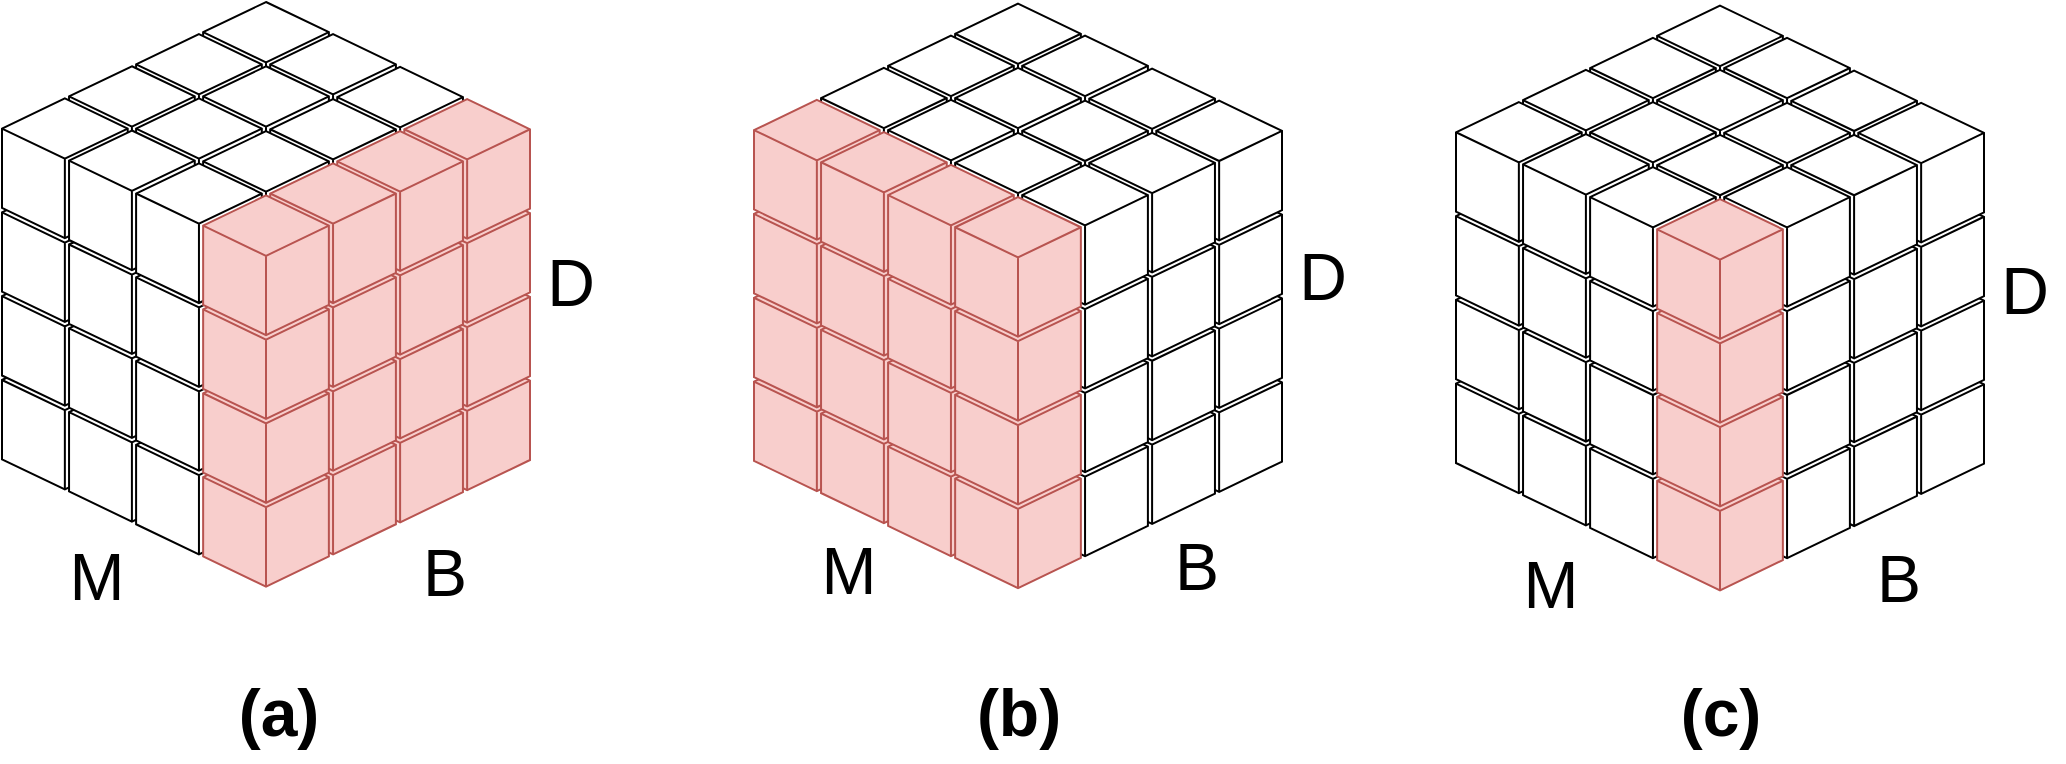 <mxfile version="19.0.3" type="device"><diagram id="2xFRyB7Y6siagPHFDO9Z" name="Page-1"><mxGraphModel dx="1301" dy="952" grid="1" gridSize="10" guides="1" tooltips="1" connect="1" arrows="1" fold="1" page="1" pageScale="1" pageWidth="1169" pageHeight="827" math="0" shadow="0"><root><mxCell id="0"/><mxCell id="1" parent="0"/><mxCell id="D6zYM5e-Db8WA8jYPzPd-27" value="" style="html=1;whiteSpace=wrap;shape=isoCube2;backgroundOutline=1;isoAngle=15;" vertex="1" parent="1"><mxGeometry x="204.571" y="385.716" width="62.857" height="69.842" as="geometry"/></mxCell><mxCell id="D6zYM5e-Db8WA8jYPzPd-28" value="" style="html=1;whiteSpace=wrap;shape=isoCube2;backgroundOutline=1;isoAngle=15;" vertex="1" parent="1"><mxGeometry x="204.571" y="343.811" width="62.857" height="69.842" as="geometry"/></mxCell><mxCell id="D6zYM5e-Db8WA8jYPzPd-29" value="" style="html=1;whiteSpace=wrap;shape=isoCube2;backgroundOutline=1;isoAngle=15;" vertex="1" parent="1"><mxGeometry x="204.571" y="301.905" width="62.857" height="69.842" as="geometry"/></mxCell><mxCell id="D6zYM5e-Db8WA8jYPzPd-30" value="" style="html=1;whiteSpace=wrap;shape=isoCube2;backgroundOutline=1;isoAngle=15;" vertex="1" parent="1"><mxGeometry x="204.571" y="260" width="62.857" height="69.842" as="geometry"/></mxCell><mxCell id="D6zYM5e-Db8WA8jYPzPd-31" value="" style="html=1;whiteSpace=wrap;shape=isoCube2;backgroundOutline=1;isoAngle=15;" vertex="1" parent="1"><mxGeometry x="238.095" y="401.78" width="62.857" height="69.842" as="geometry"/></mxCell><mxCell id="D6zYM5e-Db8WA8jYPzPd-32" value="" style="html=1;whiteSpace=wrap;shape=isoCube2;backgroundOutline=1;isoAngle=15;" vertex="1" parent="1"><mxGeometry x="238.095" y="359.874" width="62.857" height="69.842" as="geometry"/></mxCell><mxCell id="D6zYM5e-Db8WA8jYPzPd-33" value="" style="html=1;whiteSpace=wrap;shape=isoCube2;backgroundOutline=1;isoAngle=15;" vertex="1" parent="1"><mxGeometry x="238.095" y="317.969" width="62.857" height="69.842" as="geometry"/></mxCell><mxCell id="D6zYM5e-Db8WA8jYPzPd-34" value="" style="html=1;whiteSpace=wrap;shape=isoCube2;backgroundOutline=1;isoAngle=15;" vertex="1" parent="1"><mxGeometry x="238.095" y="276.064" width="62.857" height="69.842" as="geometry"/></mxCell><mxCell id="D6zYM5e-Db8WA8jYPzPd-35" value="" style="html=1;whiteSpace=wrap;shape=isoCube2;backgroundOutline=1;isoAngle=15;" vertex="1" parent="1"><mxGeometry x="271.619" y="418.193" width="62.857" height="69.842" as="geometry"/></mxCell><mxCell id="D6zYM5e-Db8WA8jYPzPd-36" value="" style="html=1;whiteSpace=wrap;shape=isoCube2;backgroundOutline=1;isoAngle=15;" vertex="1" parent="1"><mxGeometry x="271.619" y="376.287" width="62.857" height="69.842" as="geometry"/></mxCell><mxCell id="D6zYM5e-Db8WA8jYPzPd-37" value="" style="html=1;whiteSpace=wrap;shape=isoCube2;backgroundOutline=1;isoAngle=15;" vertex="1" parent="1"><mxGeometry x="271.619" y="334.382" width="62.857" height="69.842" as="geometry"/></mxCell><mxCell id="D6zYM5e-Db8WA8jYPzPd-38" value="" style="html=1;whiteSpace=wrap;shape=isoCube2;backgroundOutline=1;isoAngle=15;" vertex="1" parent="1"><mxGeometry x="271.619" y="292.477" width="62.857" height="69.842" as="geometry"/></mxCell><mxCell id="D6zYM5e-Db8WA8jYPzPd-39" value="" style="html=1;whiteSpace=wrap;shape=isoCube2;backgroundOutline=1;isoAngle=15;fillColor=#f8cecc;strokeColor=#b85450;" vertex="1" parent="1"><mxGeometry x="305.143" y="434.257" width="62.857" height="69.842" as="geometry"/></mxCell><mxCell id="D6zYM5e-Db8WA8jYPzPd-40" value="" style="html=1;whiteSpace=wrap;shape=isoCube2;backgroundOutline=1;isoAngle=15;fillColor=#f8cecc;strokeColor=#b85450;" vertex="1" parent="1"><mxGeometry x="305.143" y="392.351" width="62.857" height="69.842" as="geometry"/></mxCell><mxCell id="D6zYM5e-Db8WA8jYPzPd-41" value="" style="html=1;whiteSpace=wrap;shape=isoCube2;backgroundOutline=1;isoAngle=15;fillColor=#f8cecc;strokeColor=#b85450;" vertex="1" parent="1"><mxGeometry x="305.143" y="350.446" width="62.857" height="69.842" as="geometry"/></mxCell><mxCell id="D6zYM5e-Db8WA8jYPzPd-42" value="" style="html=1;whiteSpace=wrap;shape=isoCube2;backgroundOutline=1;isoAngle=15;fillColor=#f8cecc;strokeColor=#b85450;" vertex="1" parent="1"><mxGeometry x="305.143" y="308.54" width="62.857" height="69.842" as="geometry"/></mxCell><mxCell id="D6zYM5e-Db8WA8jYPzPd-43" value="" style="html=1;whiteSpace=wrap;shape=isoCube2;backgroundOutline=1;isoAngle=15;" vertex="1" parent="1"><mxGeometry x="171.048" y="401.78" width="62.857" height="69.842" as="geometry"/></mxCell><mxCell id="D6zYM5e-Db8WA8jYPzPd-44" value="" style="html=1;whiteSpace=wrap;shape=isoCube2;backgroundOutline=1;isoAngle=15;" vertex="1" parent="1"><mxGeometry x="171.048" y="359.874" width="62.857" height="69.842" as="geometry"/></mxCell><mxCell id="D6zYM5e-Db8WA8jYPzPd-45" value="" style="html=1;whiteSpace=wrap;shape=isoCube2;backgroundOutline=1;isoAngle=15;" vertex="1" parent="1"><mxGeometry x="171.048" y="317.969" width="62.857" height="69.842" as="geometry"/></mxCell><mxCell id="D6zYM5e-Db8WA8jYPzPd-46" value="" style="html=1;whiteSpace=wrap;shape=isoCube2;backgroundOutline=1;isoAngle=15;" vertex="1" parent="1"><mxGeometry x="171.048" y="276.064" width="62.857" height="69.842" as="geometry"/></mxCell><mxCell id="D6zYM5e-Db8WA8jYPzPd-47" value="" style="html=1;whiteSpace=wrap;shape=isoCube2;backgroundOutline=1;isoAngle=15;" vertex="1" parent="1"><mxGeometry x="204.571" y="417.844" width="62.857" height="69.842" as="geometry"/></mxCell><mxCell id="D6zYM5e-Db8WA8jYPzPd-48" value="" style="html=1;whiteSpace=wrap;shape=isoCube2;backgroundOutline=1;isoAngle=15;" vertex="1" parent="1"><mxGeometry x="204.571" y="375.938" width="62.857" height="69.842" as="geometry"/></mxCell><mxCell id="D6zYM5e-Db8WA8jYPzPd-49" value="" style="html=1;whiteSpace=wrap;shape=isoCube2;backgroundOutline=1;isoAngle=15;" vertex="1" parent="1"><mxGeometry x="204.571" y="334.033" width="62.857" height="69.842" as="geometry"/></mxCell><mxCell id="D6zYM5e-Db8WA8jYPzPd-50" value="" style="html=1;whiteSpace=wrap;shape=isoCube2;backgroundOutline=1;isoAngle=15;" vertex="1" parent="1"><mxGeometry x="204.571" y="292.127" width="62.857" height="69.842" as="geometry"/></mxCell><mxCell id="D6zYM5e-Db8WA8jYPzPd-51" value="" style="html=1;whiteSpace=wrap;shape=isoCube2;backgroundOutline=1;isoAngle=15;" vertex="1" parent="1"><mxGeometry x="238.095" y="434.257" width="62.857" height="69.842" as="geometry"/></mxCell><mxCell id="D6zYM5e-Db8WA8jYPzPd-52" value="" style="html=1;whiteSpace=wrap;shape=isoCube2;backgroundOutline=1;isoAngle=15;" vertex="1" parent="1"><mxGeometry x="238.095" y="392.351" width="62.857" height="69.842" as="geometry"/></mxCell><mxCell id="D6zYM5e-Db8WA8jYPzPd-53" value="" style="html=1;whiteSpace=wrap;shape=isoCube2;backgroundOutline=1;isoAngle=15;" vertex="1" parent="1"><mxGeometry x="238.095" y="350.446" width="62.857" height="69.842" as="geometry"/></mxCell><mxCell id="D6zYM5e-Db8WA8jYPzPd-54" value="" style="html=1;whiteSpace=wrap;shape=isoCube2;backgroundOutline=1;isoAngle=15;" vertex="1" parent="1"><mxGeometry x="238.095" y="308.54" width="62.857" height="69.842" as="geometry"/></mxCell><mxCell id="D6zYM5e-Db8WA8jYPzPd-55" value="" style="html=1;whiteSpace=wrap;shape=isoCube2;backgroundOutline=1;isoAngle=15;fillColor=#f8cecc;strokeColor=#b85450;" vertex="1" parent="1"><mxGeometry x="271.619" y="450.32" width="62.857" height="69.842" as="geometry"/></mxCell><mxCell id="D6zYM5e-Db8WA8jYPzPd-56" value="" style="html=1;whiteSpace=wrap;shape=isoCube2;backgroundOutline=1;isoAngle=15;fillColor=#f8cecc;strokeColor=#b85450;" vertex="1" parent="1"><mxGeometry x="271.619" y="408.415" width="62.857" height="69.842" as="geometry"/></mxCell><mxCell id="D6zYM5e-Db8WA8jYPzPd-57" value="" style="html=1;whiteSpace=wrap;shape=isoCube2;backgroundOutline=1;isoAngle=15;fillColor=#f8cecc;strokeColor=#b85450;" vertex="1" parent="1"><mxGeometry x="271.619" y="366.509" width="62.857" height="69.842" as="geometry"/></mxCell><mxCell id="D6zYM5e-Db8WA8jYPzPd-58" value="" style="html=1;whiteSpace=wrap;shape=isoCube2;backgroundOutline=1;isoAngle=15;fillColor=#f8cecc;strokeColor=#b85450;" vertex="1" parent="1"><mxGeometry x="271.619" y="324.604" width="62.857" height="69.842" as="geometry"/></mxCell><mxCell id="D6zYM5e-Db8WA8jYPzPd-59" value="" style="html=1;whiteSpace=wrap;shape=isoCube2;backgroundOutline=1;isoAngle=15;" vertex="1" parent="1"><mxGeometry x="137.524" y="417.844" width="62.857" height="69.842" as="geometry"/></mxCell><mxCell id="D6zYM5e-Db8WA8jYPzPd-60" value="" style="html=1;whiteSpace=wrap;shape=isoCube2;backgroundOutline=1;isoAngle=15;" vertex="1" parent="1"><mxGeometry x="137.524" y="375.938" width="62.857" height="69.842" as="geometry"/></mxCell><mxCell id="D6zYM5e-Db8WA8jYPzPd-61" value="" style="html=1;whiteSpace=wrap;shape=isoCube2;backgroundOutline=1;isoAngle=15;" vertex="1" parent="1"><mxGeometry x="137.524" y="334.033" width="62.857" height="69.842" as="geometry"/></mxCell><mxCell id="D6zYM5e-Db8WA8jYPzPd-62" value="" style="html=1;whiteSpace=wrap;shape=isoCube2;backgroundOutline=1;isoAngle=15;" vertex="1" parent="1"><mxGeometry x="137.524" y="292.127" width="62.857" height="69.842" as="geometry"/></mxCell><mxCell id="D6zYM5e-Db8WA8jYPzPd-63" value="" style="html=1;whiteSpace=wrap;shape=isoCube2;backgroundOutline=1;isoAngle=15;" vertex="1" parent="1"><mxGeometry x="171.048" y="433.907" width="62.857" height="69.842" as="geometry"/></mxCell><mxCell id="D6zYM5e-Db8WA8jYPzPd-64" value="" style="html=1;whiteSpace=wrap;shape=isoCube2;backgroundOutline=1;isoAngle=15;" vertex="1" parent="1"><mxGeometry x="171.048" y="392.002" width="62.857" height="69.842" as="geometry"/></mxCell><mxCell id="D6zYM5e-Db8WA8jYPzPd-65" value="" style="html=1;whiteSpace=wrap;shape=isoCube2;backgroundOutline=1;isoAngle=15;" vertex="1" parent="1"><mxGeometry x="171.048" y="350.097" width="62.857" height="69.842" as="geometry"/></mxCell><mxCell id="D6zYM5e-Db8WA8jYPzPd-66" value="" style="html=1;whiteSpace=wrap;shape=isoCube2;backgroundOutline=1;isoAngle=15;" vertex="1" parent="1"><mxGeometry x="171.048" y="308.191" width="62.857" height="69.842" as="geometry"/></mxCell><mxCell id="D6zYM5e-Db8WA8jYPzPd-67" value="" style="html=1;whiteSpace=wrap;shape=isoCube2;backgroundOutline=1;isoAngle=15;" vertex="1" parent="1"><mxGeometry x="204.571" y="450.32" width="62.857" height="69.842" as="geometry"/></mxCell><mxCell id="D6zYM5e-Db8WA8jYPzPd-68" value="" style="html=1;whiteSpace=wrap;shape=isoCube2;backgroundOutline=1;isoAngle=15;" vertex="1" parent="1"><mxGeometry x="204.571" y="408.415" width="62.857" height="69.842" as="geometry"/></mxCell><mxCell id="D6zYM5e-Db8WA8jYPzPd-69" value="" style="html=1;whiteSpace=wrap;shape=isoCube2;backgroundOutline=1;isoAngle=15;" vertex="1" parent="1"><mxGeometry x="204.571" y="366.509" width="62.857" height="69.842" as="geometry"/></mxCell><mxCell id="D6zYM5e-Db8WA8jYPzPd-70" value="" style="html=1;whiteSpace=wrap;shape=isoCube2;backgroundOutline=1;isoAngle=15;" vertex="1" parent="1"><mxGeometry x="204.571" y="324.604" width="62.857" height="69.842" as="geometry"/></mxCell><mxCell id="D6zYM5e-Db8WA8jYPzPd-71" value="" style="html=1;whiteSpace=wrap;shape=isoCube2;backgroundOutline=1;isoAngle=15;fillColor=#f8cecc;strokeColor=#b85450;" vertex="1" parent="1"><mxGeometry x="238.095" y="466.384" width="62.857" height="69.842" as="geometry"/></mxCell><mxCell id="D6zYM5e-Db8WA8jYPzPd-72" value="" style="html=1;whiteSpace=wrap;shape=isoCube2;backgroundOutline=1;isoAngle=15;fillColor=#f8cecc;strokeColor=#b85450;" vertex="1" parent="1"><mxGeometry x="238.095" y="424.479" width="62.857" height="69.842" as="geometry"/></mxCell><mxCell id="D6zYM5e-Db8WA8jYPzPd-73" value="" style="html=1;whiteSpace=wrap;shape=isoCube2;backgroundOutline=1;isoAngle=15;fillColor=#f8cecc;strokeColor=#b85450;" vertex="1" parent="1"><mxGeometry x="238.095" y="382.573" width="62.857" height="69.842" as="geometry"/></mxCell><mxCell id="D6zYM5e-Db8WA8jYPzPd-74" value="" style="html=1;whiteSpace=wrap;shape=isoCube2;backgroundOutline=1;isoAngle=15;fillColor=#f8cecc;strokeColor=#b85450;" vertex="1" parent="1"><mxGeometry x="238.095" y="340.668" width="62.857" height="69.842" as="geometry"/></mxCell><mxCell id="D6zYM5e-Db8WA8jYPzPd-75" value="" style="html=1;whiteSpace=wrap;shape=isoCube2;backgroundOutline=1;isoAngle=15;" vertex="1" parent="1"><mxGeometry x="104" y="433.907" width="62.857" height="69.842" as="geometry"/></mxCell><mxCell id="D6zYM5e-Db8WA8jYPzPd-76" value="" style="html=1;whiteSpace=wrap;shape=isoCube2;backgroundOutline=1;isoAngle=15;" vertex="1" parent="1"><mxGeometry x="104" y="392.002" width="62.857" height="69.842" as="geometry"/></mxCell><mxCell id="D6zYM5e-Db8WA8jYPzPd-77" value="" style="html=1;whiteSpace=wrap;shape=isoCube2;backgroundOutline=1;isoAngle=15;" vertex="1" parent="1"><mxGeometry x="104" y="350.097" width="62.857" height="69.842" as="geometry"/></mxCell><mxCell id="D6zYM5e-Db8WA8jYPzPd-78" value="" style="html=1;whiteSpace=wrap;shape=isoCube2;backgroundOutline=1;isoAngle=15;" vertex="1" parent="1"><mxGeometry x="104" y="308.191" width="62.857" height="69.842" as="geometry"/></mxCell><mxCell id="D6zYM5e-Db8WA8jYPzPd-79" value="" style="html=1;whiteSpace=wrap;shape=isoCube2;backgroundOutline=1;isoAngle=15;" vertex="1" parent="1"><mxGeometry x="137.524" y="449.971" width="62.857" height="69.842" as="geometry"/></mxCell><mxCell id="D6zYM5e-Db8WA8jYPzPd-80" value="" style="html=1;whiteSpace=wrap;shape=isoCube2;backgroundOutline=1;isoAngle=15;" vertex="1" parent="1"><mxGeometry x="137.524" y="408.066" width="62.857" height="69.842" as="geometry"/></mxCell><mxCell id="D6zYM5e-Db8WA8jYPzPd-81" value="" style="html=1;whiteSpace=wrap;shape=isoCube2;backgroundOutline=1;isoAngle=15;" vertex="1" parent="1"><mxGeometry x="137.524" y="366.16" width="62.857" height="69.842" as="geometry"/></mxCell><mxCell id="D6zYM5e-Db8WA8jYPzPd-82" value="" style="html=1;whiteSpace=wrap;shape=isoCube2;backgroundOutline=1;isoAngle=15;" vertex="1" parent="1"><mxGeometry x="137.524" y="324.255" width="62.857" height="69.842" as="geometry"/></mxCell><mxCell id="D6zYM5e-Db8WA8jYPzPd-83" value="" style="html=1;whiteSpace=wrap;shape=isoCube2;backgroundOutline=1;isoAngle=15;" vertex="1" parent="1"><mxGeometry x="171.048" y="466.384" width="62.857" height="69.842" as="geometry"/></mxCell><mxCell id="D6zYM5e-Db8WA8jYPzPd-84" value="" style="html=1;whiteSpace=wrap;shape=isoCube2;backgroundOutline=1;isoAngle=15;" vertex="1" parent="1"><mxGeometry x="171.048" y="424.479" width="62.857" height="69.842" as="geometry"/></mxCell><mxCell id="D6zYM5e-Db8WA8jYPzPd-85" value="" style="html=1;whiteSpace=wrap;shape=isoCube2;backgroundOutline=1;isoAngle=15;" vertex="1" parent="1"><mxGeometry x="171.048" y="382.573" width="62.857" height="69.842" as="geometry"/></mxCell><mxCell id="D6zYM5e-Db8WA8jYPzPd-86" value="" style="html=1;whiteSpace=wrap;shape=isoCube2;backgroundOutline=1;isoAngle=15;" vertex="1" parent="1"><mxGeometry x="171.048" y="340.668" width="62.857" height="69.842" as="geometry"/></mxCell><mxCell id="D6zYM5e-Db8WA8jYPzPd-87" value="" style="html=1;whiteSpace=wrap;shape=isoCube2;backgroundOutline=1;isoAngle=15;fillColor=#f8cecc;strokeColor=#b85450;" vertex="1" parent="1"><mxGeometry x="204.571" y="482.448" width="62.857" height="69.842" as="geometry"/></mxCell><mxCell id="D6zYM5e-Db8WA8jYPzPd-88" value="" style="html=1;whiteSpace=wrap;shape=isoCube2;backgroundOutline=1;isoAngle=15;fillColor=#f8cecc;strokeColor=#b85450;" vertex="1" parent="1"><mxGeometry x="204.571" y="440.542" width="62.857" height="69.842" as="geometry"/></mxCell><mxCell id="D6zYM5e-Db8WA8jYPzPd-89" value="" style="html=1;whiteSpace=wrap;shape=isoCube2;backgroundOutline=1;isoAngle=15;fillColor=#f8cecc;strokeColor=#b85450;" vertex="1" parent="1"><mxGeometry x="204.571" y="398.637" width="62.857" height="69.842" as="geometry"/></mxCell><mxCell id="D6zYM5e-Db8WA8jYPzPd-90" value="" style="html=1;whiteSpace=wrap;shape=isoCube2;backgroundOutline=1;isoAngle=15;fillColor=#f8cecc;strokeColor=#b85450;" vertex="1" parent="1"><mxGeometry x="204.571" y="356.732" width="62.857" height="69.842" as="geometry"/></mxCell><mxCell id="D6zYM5e-Db8WA8jYPzPd-92" value="" style="html=1;whiteSpace=wrap;shape=isoCube2;backgroundOutline=1;isoAngle=15;" vertex="1" parent="1"><mxGeometry x="580.571" y="386.506" width="62.857" height="69.842" as="geometry"/></mxCell><mxCell id="D6zYM5e-Db8WA8jYPzPd-93" value="" style="html=1;whiteSpace=wrap;shape=isoCube2;backgroundOutline=1;isoAngle=15;" vertex="1" parent="1"><mxGeometry x="580.571" y="344.601" width="62.857" height="69.842" as="geometry"/></mxCell><mxCell id="D6zYM5e-Db8WA8jYPzPd-94" value="" style="html=1;whiteSpace=wrap;shape=isoCube2;backgroundOutline=1;isoAngle=15;" vertex="1" parent="1"><mxGeometry x="580.571" y="302.695" width="62.857" height="69.842" as="geometry"/></mxCell><mxCell id="D6zYM5e-Db8WA8jYPzPd-95" value="" style="html=1;whiteSpace=wrap;shape=isoCube2;backgroundOutline=1;isoAngle=15;" vertex="1" parent="1"><mxGeometry x="580.571" y="260.79" width="62.857" height="69.842" as="geometry"/></mxCell><mxCell id="D6zYM5e-Db8WA8jYPzPd-96" value="" style="html=1;whiteSpace=wrap;shape=isoCube2;backgroundOutline=1;isoAngle=15;" vertex="1" parent="1"><mxGeometry x="614.095" y="402.57" width="62.857" height="69.842" as="geometry"/></mxCell><mxCell id="D6zYM5e-Db8WA8jYPzPd-97" value="" style="html=1;whiteSpace=wrap;shape=isoCube2;backgroundOutline=1;isoAngle=15;" vertex="1" parent="1"><mxGeometry x="614.095" y="360.664" width="62.857" height="69.842" as="geometry"/></mxCell><mxCell id="D6zYM5e-Db8WA8jYPzPd-98" value="" style="html=1;whiteSpace=wrap;shape=isoCube2;backgroundOutline=1;isoAngle=15;" vertex="1" parent="1"><mxGeometry x="614.095" y="318.759" width="62.857" height="69.842" as="geometry"/></mxCell><mxCell id="D6zYM5e-Db8WA8jYPzPd-99" value="" style="html=1;whiteSpace=wrap;shape=isoCube2;backgroundOutline=1;isoAngle=15;" vertex="1" parent="1"><mxGeometry x="614.095" y="276.854" width="62.857" height="69.842" as="geometry"/></mxCell><mxCell id="D6zYM5e-Db8WA8jYPzPd-100" value="" style="html=1;whiteSpace=wrap;shape=isoCube2;backgroundOutline=1;isoAngle=15;" vertex="1" parent="1"><mxGeometry x="647.619" y="418.983" width="62.857" height="69.842" as="geometry"/></mxCell><mxCell id="D6zYM5e-Db8WA8jYPzPd-101" value="" style="html=1;whiteSpace=wrap;shape=isoCube2;backgroundOutline=1;isoAngle=15;" vertex="1" parent="1"><mxGeometry x="647.619" y="377.077" width="62.857" height="69.842" as="geometry"/></mxCell><mxCell id="D6zYM5e-Db8WA8jYPzPd-102" value="" style="html=1;whiteSpace=wrap;shape=isoCube2;backgroundOutline=1;isoAngle=15;" vertex="1" parent="1"><mxGeometry x="647.619" y="335.172" width="62.857" height="69.842" as="geometry"/></mxCell><mxCell id="D6zYM5e-Db8WA8jYPzPd-103" value="" style="html=1;whiteSpace=wrap;shape=isoCube2;backgroundOutline=1;isoAngle=15;" vertex="1" parent="1"><mxGeometry x="647.619" y="293.267" width="62.857" height="69.842" as="geometry"/></mxCell><mxCell id="D6zYM5e-Db8WA8jYPzPd-104" value="" style="html=1;whiteSpace=wrap;shape=isoCube2;backgroundOutline=1;isoAngle=15;" vertex="1" parent="1"><mxGeometry x="681.143" y="435.047" width="62.857" height="69.842" as="geometry"/></mxCell><mxCell id="D6zYM5e-Db8WA8jYPzPd-105" value="" style="html=1;whiteSpace=wrap;shape=isoCube2;backgroundOutline=1;isoAngle=15;" vertex="1" parent="1"><mxGeometry x="681.143" y="393.141" width="62.857" height="69.842" as="geometry"/></mxCell><mxCell id="D6zYM5e-Db8WA8jYPzPd-106" value="" style="html=1;whiteSpace=wrap;shape=isoCube2;backgroundOutline=1;isoAngle=15;" vertex="1" parent="1"><mxGeometry x="681.143" y="351.236" width="62.857" height="69.842" as="geometry"/></mxCell><mxCell id="D6zYM5e-Db8WA8jYPzPd-107" value="" style="html=1;whiteSpace=wrap;shape=isoCube2;backgroundOutline=1;isoAngle=15;" vertex="1" parent="1"><mxGeometry x="681.143" y="309.33" width="62.857" height="69.842" as="geometry"/></mxCell><mxCell id="D6zYM5e-Db8WA8jYPzPd-108" value="" style="html=1;whiteSpace=wrap;shape=isoCube2;backgroundOutline=1;isoAngle=15;" vertex="1" parent="1"><mxGeometry x="547.048" y="402.57" width="62.857" height="69.842" as="geometry"/></mxCell><mxCell id="D6zYM5e-Db8WA8jYPzPd-109" value="" style="html=1;whiteSpace=wrap;shape=isoCube2;backgroundOutline=1;isoAngle=15;" vertex="1" parent="1"><mxGeometry x="547.048" y="360.664" width="62.857" height="69.842" as="geometry"/></mxCell><mxCell id="D6zYM5e-Db8WA8jYPzPd-110" value="" style="html=1;whiteSpace=wrap;shape=isoCube2;backgroundOutline=1;isoAngle=15;" vertex="1" parent="1"><mxGeometry x="547.048" y="318.759" width="62.857" height="69.842" as="geometry"/></mxCell><mxCell id="D6zYM5e-Db8WA8jYPzPd-111" value="" style="html=1;whiteSpace=wrap;shape=isoCube2;backgroundOutline=1;isoAngle=15;" vertex="1" parent="1"><mxGeometry x="547.048" y="276.854" width="62.857" height="69.842" as="geometry"/></mxCell><mxCell id="D6zYM5e-Db8WA8jYPzPd-112" value="" style="html=1;whiteSpace=wrap;shape=isoCube2;backgroundOutline=1;isoAngle=15;" vertex="1" parent="1"><mxGeometry x="580.571" y="418.634" width="62.857" height="69.842" as="geometry"/></mxCell><mxCell id="D6zYM5e-Db8WA8jYPzPd-113" value="" style="html=1;whiteSpace=wrap;shape=isoCube2;backgroundOutline=1;isoAngle=15;" vertex="1" parent="1"><mxGeometry x="580.571" y="376.728" width="62.857" height="69.842" as="geometry"/></mxCell><mxCell id="D6zYM5e-Db8WA8jYPzPd-114" value="" style="html=1;whiteSpace=wrap;shape=isoCube2;backgroundOutline=1;isoAngle=15;" vertex="1" parent="1"><mxGeometry x="580.571" y="334.823" width="62.857" height="69.842" as="geometry"/></mxCell><mxCell id="D6zYM5e-Db8WA8jYPzPd-115" value="" style="html=1;whiteSpace=wrap;shape=isoCube2;backgroundOutline=1;isoAngle=15;" vertex="1" parent="1"><mxGeometry x="580.571" y="292.917" width="62.857" height="69.842" as="geometry"/></mxCell><mxCell id="D6zYM5e-Db8WA8jYPzPd-116" value="" style="html=1;whiteSpace=wrap;shape=isoCube2;backgroundOutline=1;isoAngle=15;" vertex="1" parent="1"><mxGeometry x="614.095" y="435.047" width="62.857" height="69.842" as="geometry"/></mxCell><mxCell id="D6zYM5e-Db8WA8jYPzPd-117" value="" style="html=1;whiteSpace=wrap;shape=isoCube2;backgroundOutline=1;isoAngle=15;" vertex="1" parent="1"><mxGeometry x="614.095" y="393.141" width="62.857" height="69.842" as="geometry"/></mxCell><mxCell id="D6zYM5e-Db8WA8jYPzPd-118" value="" style="html=1;whiteSpace=wrap;shape=isoCube2;backgroundOutline=1;isoAngle=15;" vertex="1" parent="1"><mxGeometry x="614.095" y="351.236" width="62.857" height="69.842" as="geometry"/></mxCell><mxCell id="D6zYM5e-Db8WA8jYPzPd-119" value="" style="html=1;whiteSpace=wrap;shape=isoCube2;backgroundOutline=1;isoAngle=15;" vertex="1" parent="1"><mxGeometry x="614.095" y="309.33" width="62.857" height="69.842" as="geometry"/></mxCell><mxCell id="D6zYM5e-Db8WA8jYPzPd-120" value="" style="html=1;whiteSpace=wrap;shape=isoCube2;backgroundOutline=1;isoAngle=15;" vertex="1" parent="1"><mxGeometry x="647.619" y="451.11" width="62.857" height="69.842" as="geometry"/></mxCell><mxCell id="D6zYM5e-Db8WA8jYPzPd-121" value="" style="html=1;whiteSpace=wrap;shape=isoCube2;backgroundOutline=1;isoAngle=15;" vertex="1" parent="1"><mxGeometry x="647.619" y="409.205" width="62.857" height="69.842" as="geometry"/></mxCell><mxCell id="D6zYM5e-Db8WA8jYPzPd-122" value="" style="html=1;whiteSpace=wrap;shape=isoCube2;backgroundOutline=1;isoAngle=15;" vertex="1" parent="1"><mxGeometry x="647.619" y="367.299" width="62.857" height="69.842" as="geometry"/></mxCell><mxCell id="D6zYM5e-Db8WA8jYPzPd-123" value="" style="html=1;whiteSpace=wrap;shape=isoCube2;backgroundOutline=1;isoAngle=15;" vertex="1" parent="1"><mxGeometry x="647.619" y="325.394" width="62.857" height="69.842" as="geometry"/></mxCell><mxCell id="D6zYM5e-Db8WA8jYPzPd-124" value="" style="html=1;whiteSpace=wrap;shape=isoCube2;backgroundOutline=1;isoAngle=15;" vertex="1" parent="1"><mxGeometry x="513.524" y="418.634" width="62.857" height="69.842" as="geometry"/></mxCell><mxCell id="D6zYM5e-Db8WA8jYPzPd-125" value="" style="html=1;whiteSpace=wrap;shape=isoCube2;backgroundOutline=1;isoAngle=15;" vertex="1" parent="1"><mxGeometry x="513.524" y="376.728" width="62.857" height="69.842" as="geometry"/></mxCell><mxCell id="D6zYM5e-Db8WA8jYPzPd-126" value="" style="html=1;whiteSpace=wrap;shape=isoCube2;backgroundOutline=1;isoAngle=15;" vertex="1" parent="1"><mxGeometry x="513.524" y="334.823" width="62.857" height="69.842" as="geometry"/></mxCell><mxCell id="D6zYM5e-Db8WA8jYPzPd-127" value="" style="html=1;whiteSpace=wrap;shape=isoCube2;backgroundOutline=1;isoAngle=15;" vertex="1" parent="1"><mxGeometry x="513.524" y="292.917" width="62.857" height="69.842" as="geometry"/></mxCell><mxCell id="D6zYM5e-Db8WA8jYPzPd-128" value="" style="html=1;whiteSpace=wrap;shape=isoCube2;backgroundOutline=1;isoAngle=15;" vertex="1" parent="1"><mxGeometry x="547.048" y="434.697" width="62.857" height="69.842" as="geometry"/></mxCell><mxCell id="D6zYM5e-Db8WA8jYPzPd-129" value="" style="html=1;whiteSpace=wrap;shape=isoCube2;backgroundOutline=1;isoAngle=15;" vertex="1" parent="1"><mxGeometry x="547.048" y="392.792" width="62.857" height="69.842" as="geometry"/></mxCell><mxCell id="D6zYM5e-Db8WA8jYPzPd-130" value="" style="html=1;whiteSpace=wrap;shape=isoCube2;backgroundOutline=1;isoAngle=15;" vertex="1" parent="1"><mxGeometry x="547.048" y="350.887" width="62.857" height="69.842" as="geometry"/></mxCell><mxCell id="D6zYM5e-Db8WA8jYPzPd-131" value="" style="html=1;whiteSpace=wrap;shape=isoCube2;backgroundOutline=1;isoAngle=15;" vertex="1" parent="1"><mxGeometry x="547.048" y="308.981" width="62.857" height="69.842" as="geometry"/></mxCell><mxCell id="D6zYM5e-Db8WA8jYPzPd-132" value="" style="html=1;whiteSpace=wrap;shape=isoCube2;backgroundOutline=1;isoAngle=15;" vertex="1" parent="1"><mxGeometry x="580.571" y="451.11" width="62.857" height="69.842" as="geometry"/></mxCell><mxCell id="D6zYM5e-Db8WA8jYPzPd-133" value="" style="html=1;whiteSpace=wrap;shape=isoCube2;backgroundOutline=1;isoAngle=15;" vertex="1" parent="1"><mxGeometry x="580.571" y="409.205" width="62.857" height="69.842" as="geometry"/></mxCell><mxCell id="D6zYM5e-Db8WA8jYPzPd-134" value="" style="html=1;whiteSpace=wrap;shape=isoCube2;backgroundOutline=1;isoAngle=15;" vertex="1" parent="1"><mxGeometry x="580.571" y="367.299" width="62.857" height="69.842" as="geometry"/></mxCell><mxCell id="D6zYM5e-Db8WA8jYPzPd-135" value="" style="html=1;whiteSpace=wrap;shape=isoCube2;backgroundOutline=1;isoAngle=15;" vertex="1" parent="1"><mxGeometry x="580.571" y="325.394" width="62.857" height="69.842" as="geometry"/></mxCell><mxCell id="D6zYM5e-Db8WA8jYPzPd-136" value="" style="html=1;whiteSpace=wrap;shape=isoCube2;backgroundOutline=1;isoAngle=15;" vertex="1" parent="1"><mxGeometry x="614.095" y="467.174" width="62.857" height="69.842" as="geometry"/></mxCell><mxCell id="D6zYM5e-Db8WA8jYPzPd-137" value="" style="html=1;whiteSpace=wrap;shape=isoCube2;backgroundOutline=1;isoAngle=15;" vertex="1" parent="1"><mxGeometry x="614.095" y="425.269" width="62.857" height="69.842" as="geometry"/></mxCell><mxCell id="D6zYM5e-Db8WA8jYPzPd-138" value="" style="html=1;whiteSpace=wrap;shape=isoCube2;backgroundOutline=1;isoAngle=15;" vertex="1" parent="1"><mxGeometry x="614.095" y="383.363" width="62.857" height="69.842" as="geometry"/></mxCell><mxCell id="D6zYM5e-Db8WA8jYPzPd-139" value="" style="html=1;whiteSpace=wrap;shape=isoCube2;backgroundOutline=1;isoAngle=15;" vertex="1" parent="1"><mxGeometry x="614.095" y="341.458" width="62.857" height="69.842" as="geometry"/></mxCell><mxCell id="D6zYM5e-Db8WA8jYPzPd-140" value="" style="html=1;whiteSpace=wrap;shape=isoCube2;backgroundOutline=1;isoAngle=15;fillColor=#f8cecc;strokeColor=#b85450;" vertex="1" parent="1"><mxGeometry x="480" y="434.697" width="62.857" height="69.842" as="geometry"/></mxCell><mxCell id="D6zYM5e-Db8WA8jYPzPd-141" value="" style="html=1;whiteSpace=wrap;shape=isoCube2;backgroundOutline=1;isoAngle=15;fillColor=#f8cecc;strokeColor=#b85450;" vertex="1" parent="1"><mxGeometry x="480" y="392.792" width="62.857" height="69.842" as="geometry"/></mxCell><mxCell id="D6zYM5e-Db8WA8jYPzPd-142" value="" style="html=1;whiteSpace=wrap;shape=isoCube2;backgroundOutline=1;isoAngle=15;fillColor=#f8cecc;strokeColor=#b85450;" vertex="1" parent="1"><mxGeometry x="480" y="350.887" width="62.857" height="69.842" as="geometry"/></mxCell><mxCell id="D6zYM5e-Db8WA8jYPzPd-143" value="" style="html=1;whiteSpace=wrap;shape=isoCube2;backgroundOutline=1;isoAngle=15;fillColor=#f8cecc;strokeColor=#b85450;" vertex="1" parent="1"><mxGeometry x="480" y="308.981" width="62.857" height="69.842" as="geometry"/></mxCell><mxCell id="D6zYM5e-Db8WA8jYPzPd-144" value="" style="html=1;whiteSpace=wrap;shape=isoCube2;backgroundOutline=1;isoAngle=15;fillColor=#f8cecc;strokeColor=#b85450;" vertex="1" parent="1"><mxGeometry x="513.524" y="450.761" width="62.857" height="69.842" as="geometry"/></mxCell><mxCell id="D6zYM5e-Db8WA8jYPzPd-145" value="" style="html=1;whiteSpace=wrap;shape=isoCube2;backgroundOutline=1;isoAngle=15;fillColor=#f8cecc;strokeColor=#b85450;" vertex="1" parent="1"><mxGeometry x="513.524" y="408.856" width="62.857" height="69.842" as="geometry"/></mxCell><mxCell id="D6zYM5e-Db8WA8jYPzPd-146" value="" style="html=1;whiteSpace=wrap;shape=isoCube2;backgroundOutline=1;isoAngle=15;fillColor=#f8cecc;strokeColor=#b85450;" vertex="1" parent="1"><mxGeometry x="513.524" y="366.95" width="62.857" height="69.842" as="geometry"/></mxCell><mxCell id="D6zYM5e-Db8WA8jYPzPd-147" value="" style="html=1;whiteSpace=wrap;shape=isoCube2;backgroundOutline=1;isoAngle=15;fillColor=#f8cecc;strokeColor=#b85450;" vertex="1" parent="1"><mxGeometry x="513.524" y="325.045" width="62.857" height="69.842" as="geometry"/></mxCell><mxCell id="D6zYM5e-Db8WA8jYPzPd-148" value="" style="html=1;whiteSpace=wrap;shape=isoCube2;backgroundOutline=1;isoAngle=15;fillColor=#f8cecc;strokeColor=#b85450;" vertex="1" parent="1"><mxGeometry x="547.048" y="467.174" width="62.857" height="69.842" as="geometry"/></mxCell><mxCell id="D6zYM5e-Db8WA8jYPzPd-149" value="" style="html=1;whiteSpace=wrap;shape=isoCube2;backgroundOutline=1;isoAngle=15;fillColor=#f8cecc;strokeColor=#b85450;" vertex="1" parent="1"><mxGeometry x="547.048" y="425.269" width="62.857" height="69.842" as="geometry"/></mxCell><mxCell id="D6zYM5e-Db8WA8jYPzPd-150" value="" style="html=1;whiteSpace=wrap;shape=isoCube2;backgroundOutline=1;isoAngle=15;fillColor=#f8cecc;strokeColor=#b85450;" vertex="1" parent="1"><mxGeometry x="547.048" y="383.363" width="62.857" height="69.842" as="geometry"/></mxCell><mxCell id="D6zYM5e-Db8WA8jYPzPd-151" value="" style="html=1;whiteSpace=wrap;shape=isoCube2;backgroundOutline=1;isoAngle=15;fillColor=#f8cecc;strokeColor=#b85450;" vertex="1" parent="1"><mxGeometry x="547.048" y="341.458" width="62.857" height="69.842" as="geometry"/></mxCell><mxCell id="D6zYM5e-Db8WA8jYPzPd-152" value="" style="html=1;whiteSpace=wrap;shape=isoCube2;backgroundOutline=1;isoAngle=15;fillColor=#f8cecc;strokeColor=#b85450;" vertex="1" parent="1"><mxGeometry x="580.571" y="483.238" width="62.857" height="69.842" as="geometry"/></mxCell><mxCell id="D6zYM5e-Db8WA8jYPzPd-153" value="" style="html=1;whiteSpace=wrap;shape=isoCube2;backgroundOutline=1;isoAngle=15;fillColor=#f8cecc;strokeColor=#b85450;" vertex="1" parent="1"><mxGeometry x="580.571" y="441.332" width="62.857" height="69.842" as="geometry"/></mxCell><mxCell id="D6zYM5e-Db8WA8jYPzPd-154" value="" style="html=1;whiteSpace=wrap;shape=isoCube2;backgroundOutline=1;isoAngle=15;fillColor=#f8cecc;strokeColor=#b85450;" vertex="1" parent="1"><mxGeometry x="580.571" y="399.427" width="62.857" height="69.842" as="geometry"/></mxCell><mxCell id="D6zYM5e-Db8WA8jYPzPd-155" value="" style="html=1;whiteSpace=wrap;shape=isoCube2;backgroundOutline=1;isoAngle=15;fillColor=#f8cecc;strokeColor=#b85450;" vertex="1" parent="1"><mxGeometry x="580.571" y="357.522" width="62.857" height="69.842" as="geometry"/></mxCell><mxCell id="D6zYM5e-Db8WA8jYPzPd-156" value="" style="html=1;whiteSpace=wrap;shape=isoCube2;backgroundOutline=1;isoAngle=15;" vertex="1" parent="1"><mxGeometry x="931.571" y="387.566" width="62.857" height="69.842" as="geometry"/></mxCell><mxCell id="D6zYM5e-Db8WA8jYPzPd-157" value="" style="html=1;whiteSpace=wrap;shape=isoCube2;backgroundOutline=1;isoAngle=15;" vertex="1" parent="1"><mxGeometry x="931.571" y="345.661" width="62.857" height="69.842" as="geometry"/></mxCell><mxCell id="D6zYM5e-Db8WA8jYPzPd-158" value="" style="html=1;whiteSpace=wrap;shape=isoCube2;backgroundOutline=1;isoAngle=15;" vertex="1" parent="1"><mxGeometry x="931.571" y="303.755" width="62.857" height="69.842" as="geometry"/></mxCell><mxCell id="D6zYM5e-Db8WA8jYPzPd-159" value="" style="html=1;whiteSpace=wrap;shape=isoCube2;backgroundOutline=1;isoAngle=15;" vertex="1" parent="1"><mxGeometry x="931.571" y="261.85" width="62.857" height="69.842" as="geometry"/></mxCell><mxCell id="D6zYM5e-Db8WA8jYPzPd-160" value="" style="html=1;whiteSpace=wrap;shape=isoCube2;backgroundOutline=1;isoAngle=15;" vertex="1" parent="1"><mxGeometry x="965.095" y="403.63" width="62.857" height="69.842" as="geometry"/></mxCell><mxCell id="D6zYM5e-Db8WA8jYPzPd-161" value="" style="html=1;whiteSpace=wrap;shape=isoCube2;backgroundOutline=1;isoAngle=15;" vertex="1" parent="1"><mxGeometry x="965.095" y="361.724" width="62.857" height="69.842" as="geometry"/></mxCell><mxCell id="D6zYM5e-Db8WA8jYPzPd-162" value="" style="html=1;whiteSpace=wrap;shape=isoCube2;backgroundOutline=1;isoAngle=15;" vertex="1" parent="1"><mxGeometry x="965.095" y="319.819" width="62.857" height="69.842" as="geometry"/></mxCell><mxCell id="D6zYM5e-Db8WA8jYPzPd-163" value="" style="html=1;whiteSpace=wrap;shape=isoCube2;backgroundOutline=1;isoAngle=15;" vertex="1" parent="1"><mxGeometry x="965.095" y="277.914" width="62.857" height="69.842" as="geometry"/></mxCell><mxCell id="D6zYM5e-Db8WA8jYPzPd-164" value="" style="html=1;whiteSpace=wrap;shape=isoCube2;backgroundOutline=1;isoAngle=15;" vertex="1" parent="1"><mxGeometry x="998.619" y="420.043" width="62.857" height="69.842" as="geometry"/></mxCell><mxCell id="D6zYM5e-Db8WA8jYPzPd-165" value="" style="html=1;whiteSpace=wrap;shape=isoCube2;backgroundOutline=1;isoAngle=15;" vertex="1" parent="1"><mxGeometry x="998.619" y="378.137" width="62.857" height="69.842" as="geometry"/></mxCell><mxCell id="D6zYM5e-Db8WA8jYPzPd-166" value="" style="html=1;whiteSpace=wrap;shape=isoCube2;backgroundOutline=1;isoAngle=15;" vertex="1" parent="1"><mxGeometry x="998.619" y="336.232" width="62.857" height="69.842" as="geometry"/></mxCell><mxCell id="D6zYM5e-Db8WA8jYPzPd-167" value="" style="html=1;whiteSpace=wrap;shape=isoCube2;backgroundOutline=1;isoAngle=15;" vertex="1" parent="1"><mxGeometry x="998.619" y="294.327" width="62.857" height="69.842" as="geometry"/></mxCell><mxCell id="D6zYM5e-Db8WA8jYPzPd-168" value="" style="html=1;whiteSpace=wrap;shape=isoCube2;backgroundOutline=1;isoAngle=15;" vertex="1" parent="1"><mxGeometry x="1032.143" y="436.107" width="62.857" height="69.842" as="geometry"/></mxCell><mxCell id="D6zYM5e-Db8WA8jYPzPd-169" value="" style="html=1;whiteSpace=wrap;shape=isoCube2;backgroundOutline=1;isoAngle=15;" vertex="1" parent="1"><mxGeometry x="1032.143" y="394.201" width="62.857" height="69.842" as="geometry"/></mxCell><mxCell id="D6zYM5e-Db8WA8jYPzPd-170" value="" style="html=1;whiteSpace=wrap;shape=isoCube2;backgroundOutline=1;isoAngle=15;" vertex="1" parent="1"><mxGeometry x="1032.143" y="352.296" width="62.857" height="69.842" as="geometry"/></mxCell><mxCell id="D6zYM5e-Db8WA8jYPzPd-171" value="" style="html=1;whiteSpace=wrap;shape=isoCube2;backgroundOutline=1;isoAngle=15;" vertex="1" parent="1"><mxGeometry x="1032.143" y="310.39" width="62.857" height="69.842" as="geometry"/></mxCell><mxCell id="D6zYM5e-Db8WA8jYPzPd-172" value="" style="html=1;whiteSpace=wrap;shape=isoCube2;backgroundOutline=1;isoAngle=15;" vertex="1" parent="1"><mxGeometry x="898.048" y="403.63" width="62.857" height="69.842" as="geometry"/></mxCell><mxCell id="D6zYM5e-Db8WA8jYPzPd-173" value="" style="html=1;whiteSpace=wrap;shape=isoCube2;backgroundOutline=1;isoAngle=15;" vertex="1" parent="1"><mxGeometry x="898.048" y="361.724" width="62.857" height="69.842" as="geometry"/></mxCell><mxCell id="D6zYM5e-Db8WA8jYPzPd-174" value="" style="html=1;whiteSpace=wrap;shape=isoCube2;backgroundOutline=1;isoAngle=15;" vertex="1" parent="1"><mxGeometry x="898.048" y="319.819" width="62.857" height="69.842" as="geometry"/></mxCell><mxCell id="D6zYM5e-Db8WA8jYPzPd-175" value="" style="html=1;whiteSpace=wrap;shape=isoCube2;backgroundOutline=1;isoAngle=15;" vertex="1" parent="1"><mxGeometry x="898.048" y="277.914" width="62.857" height="69.842" as="geometry"/></mxCell><mxCell id="D6zYM5e-Db8WA8jYPzPd-176" value="" style="html=1;whiteSpace=wrap;shape=isoCube2;backgroundOutline=1;isoAngle=15;" vertex="1" parent="1"><mxGeometry x="931.571" y="419.694" width="62.857" height="69.842" as="geometry"/></mxCell><mxCell id="D6zYM5e-Db8WA8jYPzPd-177" value="" style="html=1;whiteSpace=wrap;shape=isoCube2;backgroundOutline=1;isoAngle=15;" vertex="1" parent="1"><mxGeometry x="931.571" y="377.788" width="62.857" height="69.842" as="geometry"/></mxCell><mxCell id="D6zYM5e-Db8WA8jYPzPd-178" value="" style="html=1;whiteSpace=wrap;shape=isoCube2;backgroundOutline=1;isoAngle=15;" vertex="1" parent="1"><mxGeometry x="931.571" y="335.883" width="62.857" height="69.842" as="geometry"/></mxCell><mxCell id="D6zYM5e-Db8WA8jYPzPd-179" value="" style="html=1;whiteSpace=wrap;shape=isoCube2;backgroundOutline=1;isoAngle=15;" vertex="1" parent="1"><mxGeometry x="931.571" y="293.977" width="62.857" height="69.842" as="geometry"/></mxCell><mxCell id="D6zYM5e-Db8WA8jYPzPd-180" value="" style="html=1;whiteSpace=wrap;shape=isoCube2;backgroundOutline=1;isoAngle=15;" vertex="1" parent="1"><mxGeometry x="965.095" y="436.107" width="62.857" height="69.842" as="geometry"/></mxCell><mxCell id="D6zYM5e-Db8WA8jYPzPd-181" value="" style="html=1;whiteSpace=wrap;shape=isoCube2;backgroundOutline=1;isoAngle=15;" vertex="1" parent="1"><mxGeometry x="965.095" y="394.201" width="62.857" height="69.842" as="geometry"/></mxCell><mxCell id="D6zYM5e-Db8WA8jYPzPd-182" value="" style="html=1;whiteSpace=wrap;shape=isoCube2;backgroundOutline=1;isoAngle=15;" vertex="1" parent="1"><mxGeometry x="965.095" y="352.296" width="62.857" height="69.842" as="geometry"/></mxCell><mxCell id="D6zYM5e-Db8WA8jYPzPd-183" value="" style="html=1;whiteSpace=wrap;shape=isoCube2;backgroundOutline=1;isoAngle=15;" vertex="1" parent="1"><mxGeometry x="965.095" y="310.39" width="62.857" height="69.842" as="geometry"/></mxCell><mxCell id="D6zYM5e-Db8WA8jYPzPd-184" value="" style="html=1;whiteSpace=wrap;shape=isoCube2;backgroundOutline=1;isoAngle=15;" vertex="1" parent="1"><mxGeometry x="998.619" y="452.17" width="62.857" height="69.842" as="geometry"/></mxCell><mxCell id="D6zYM5e-Db8WA8jYPzPd-185" value="" style="html=1;whiteSpace=wrap;shape=isoCube2;backgroundOutline=1;isoAngle=15;" vertex="1" parent="1"><mxGeometry x="998.619" y="410.265" width="62.857" height="69.842" as="geometry"/></mxCell><mxCell id="D6zYM5e-Db8WA8jYPzPd-186" value="" style="html=1;whiteSpace=wrap;shape=isoCube2;backgroundOutline=1;isoAngle=15;" vertex="1" parent="1"><mxGeometry x="998.619" y="368.359" width="62.857" height="69.842" as="geometry"/></mxCell><mxCell id="D6zYM5e-Db8WA8jYPzPd-187" value="" style="html=1;whiteSpace=wrap;shape=isoCube2;backgroundOutline=1;isoAngle=15;" vertex="1" parent="1"><mxGeometry x="998.619" y="326.454" width="62.857" height="69.842" as="geometry"/></mxCell><mxCell id="D6zYM5e-Db8WA8jYPzPd-188" value="" style="html=1;whiteSpace=wrap;shape=isoCube2;backgroundOutline=1;isoAngle=15;" vertex="1" parent="1"><mxGeometry x="864.524" y="419.694" width="62.857" height="69.842" as="geometry"/></mxCell><mxCell id="D6zYM5e-Db8WA8jYPzPd-189" value="" style="html=1;whiteSpace=wrap;shape=isoCube2;backgroundOutline=1;isoAngle=15;" vertex="1" parent="1"><mxGeometry x="864.524" y="377.788" width="62.857" height="69.842" as="geometry"/></mxCell><mxCell id="D6zYM5e-Db8WA8jYPzPd-190" value="" style="html=1;whiteSpace=wrap;shape=isoCube2;backgroundOutline=1;isoAngle=15;" vertex="1" parent="1"><mxGeometry x="864.524" y="335.883" width="62.857" height="69.842" as="geometry"/></mxCell><mxCell id="D6zYM5e-Db8WA8jYPzPd-191" value="" style="html=1;whiteSpace=wrap;shape=isoCube2;backgroundOutline=1;isoAngle=15;" vertex="1" parent="1"><mxGeometry x="864.524" y="293.977" width="62.857" height="69.842" as="geometry"/></mxCell><mxCell id="D6zYM5e-Db8WA8jYPzPd-192" value="" style="html=1;whiteSpace=wrap;shape=isoCube2;backgroundOutline=1;isoAngle=15;" vertex="1" parent="1"><mxGeometry x="898.048" y="435.757" width="62.857" height="69.842" as="geometry"/></mxCell><mxCell id="D6zYM5e-Db8WA8jYPzPd-193" value="" style="html=1;whiteSpace=wrap;shape=isoCube2;backgroundOutline=1;isoAngle=15;" vertex="1" parent="1"><mxGeometry x="898.048" y="393.852" width="62.857" height="69.842" as="geometry"/></mxCell><mxCell id="D6zYM5e-Db8WA8jYPzPd-194" value="" style="html=1;whiteSpace=wrap;shape=isoCube2;backgroundOutline=1;isoAngle=15;" vertex="1" parent="1"><mxGeometry x="898.048" y="351.947" width="62.857" height="69.842" as="geometry"/></mxCell><mxCell id="D6zYM5e-Db8WA8jYPzPd-195" value="" style="html=1;whiteSpace=wrap;shape=isoCube2;backgroundOutline=1;isoAngle=15;" vertex="1" parent="1"><mxGeometry x="898.048" y="310.041" width="62.857" height="69.842" as="geometry"/></mxCell><mxCell id="D6zYM5e-Db8WA8jYPzPd-196" value="" style="html=1;whiteSpace=wrap;shape=isoCube2;backgroundOutline=1;isoAngle=15;" vertex="1" parent="1"><mxGeometry x="931.571" y="452.17" width="62.857" height="69.842" as="geometry"/></mxCell><mxCell id="D6zYM5e-Db8WA8jYPzPd-197" value="" style="html=1;whiteSpace=wrap;shape=isoCube2;backgroundOutline=1;isoAngle=15;" vertex="1" parent="1"><mxGeometry x="931.571" y="410.265" width="62.857" height="69.842" as="geometry"/></mxCell><mxCell id="D6zYM5e-Db8WA8jYPzPd-198" value="" style="html=1;whiteSpace=wrap;shape=isoCube2;backgroundOutline=1;isoAngle=15;" vertex="1" parent="1"><mxGeometry x="931.571" y="368.359" width="62.857" height="69.842" as="geometry"/></mxCell><mxCell id="D6zYM5e-Db8WA8jYPzPd-199" value="" style="html=1;whiteSpace=wrap;shape=isoCube2;backgroundOutline=1;isoAngle=15;" vertex="1" parent="1"><mxGeometry x="931.571" y="326.454" width="62.857" height="69.842" as="geometry"/></mxCell><mxCell id="D6zYM5e-Db8WA8jYPzPd-200" value="" style="html=1;whiteSpace=wrap;shape=isoCube2;backgroundOutline=1;isoAngle=15;" vertex="1" parent="1"><mxGeometry x="965.095" y="468.234" width="62.857" height="69.842" as="geometry"/></mxCell><mxCell id="D6zYM5e-Db8WA8jYPzPd-201" value="" style="html=1;whiteSpace=wrap;shape=isoCube2;backgroundOutline=1;isoAngle=15;" vertex="1" parent="1"><mxGeometry x="965.095" y="426.329" width="62.857" height="69.842" as="geometry"/></mxCell><mxCell id="D6zYM5e-Db8WA8jYPzPd-202" value="" style="html=1;whiteSpace=wrap;shape=isoCube2;backgroundOutline=1;isoAngle=15;" vertex="1" parent="1"><mxGeometry x="965.095" y="384.423" width="62.857" height="69.842" as="geometry"/></mxCell><mxCell id="D6zYM5e-Db8WA8jYPzPd-203" value="" style="html=1;whiteSpace=wrap;shape=isoCube2;backgroundOutline=1;isoAngle=15;" vertex="1" parent="1"><mxGeometry x="965.095" y="342.518" width="62.857" height="69.842" as="geometry"/></mxCell><mxCell id="D6zYM5e-Db8WA8jYPzPd-204" value="" style="html=1;whiteSpace=wrap;shape=isoCube2;backgroundOutline=1;isoAngle=15;" vertex="1" parent="1"><mxGeometry x="831" y="435.757" width="62.857" height="69.842" as="geometry"/></mxCell><mxCell id="D6zYM5e-Db8WA8jYPzPd-205" value="" style="html=1;whiteSpace=wrap;shape=isoCube2;backgroundOutline=1;isoAngle=15;" vertex="1" parent="1"><mxGeometry x="831" y="393.852" width="62.857" height="69.842" as="geometry"/></mxCell><mxCell id="D6zYM5e-Db8WA8jYPzPd-206" value="" style="html=1;whiteSpace=wrap;shape=isoCube2;backgroundOutline=1;isoAngle=15;" vertex="1" parent="1"><mxGeometry x="831" y="351.947" width="62.857" height="69.842" as="geometry"/></mxCell><mxCell id="D6zYM5e-Db8WA8jYPzPd-207" value="" style="html=1;whiteSpace=wrap;shape=isoCube2;backgroundOutline=1;isoAngle=15;" vertex="1" parent="1"><mxGeometry x="831" y="310.041" width="62.857" height="69.842" as="geometry"/></mxCell><mxCell id="D6zYM5e-Db8WA8jYPzPd-208" value="" style="html=1;whiteSpace=wrap;shape=isoCube2;backgroundOutline=1;isoAngle=15;" vertex="1" parent="1"><mxGeometry x="864.524" y="451.821" width="62.857" height="69.842" as="geometry"/></mxCell><mxCell id="D6zYM5e-Db8WA8jYPzPd-209" value="" style="html=1;whiteSpace=wrap;shape=isoCube2;backgroundOutline=1;isoAngle=15;" vertex="1" parent="1"><mxGeometry x="864.524" y="409.916" width="62.857" height="69.842" as="geometry"/></mxCell><mxCell id="D6zYM5e-Db8WA8jYPzPd-210" value="" style="html=1;whiteSpace=wrap;shape=isoCube2;backgroundOutline=1;isoAngle=15;" vertex="1" parent="1"><mxGeometry x="864.524" y="368.01" width="62.857" height="69.842" as="geometry"/></mxCell><mxCell id="D6zYM5e-Db8WA8jYPzPd-211" value="" style="html=1;whiteSpace=wrap;shape=isoCube2;backgroundOutline=1;isoAngle=15;" vertex="1" parent="1"><mxGeometry x="864.524" y="326.105" width="62.857" height="69.842" as="geometry"/></mxCell><mxCell id="D6zYM5e-Db8WA8jYPzPd-212" value="" style="html=1;whiteSpace=wrap;shape=isoCube2;backgroundOutline=1;isoAngle=15;" vertex="1" parent="1"><mxGeometry x="898.048" y="468.234" width="62.857" height="69.842" as="geometry"/></mxCell><mxCell id="D6zYM5e-Db8WA8jYPzPd-213" value="" style="html=1;whiteSpace=wrap;shape=isoCube2;backgroundOutline=1;isoAngle=15;" vertex="1" parent="1"><mxGeometry x="898.048" y="426.329" width="62.857" height="69.842" as="geometry"/></mxCell><mxCell id="D6zYM5e-Db8WA8jYPzPd-214" value="" style="html=1;whiteSpace=wrap;shape=isoCube2;backgroundOutline=1;isoAngle=15;" vertex="1" parent="1"><mxGeometry x="898.048" y="384.423" width="62.857" height="69.842" as="geometry"/></mxCell><mxCell id="D6zYM5e-Db8WA8jYPzPd-215" value="" style="html=1;whiteSpace=wrap;shape=isoCube2;backgroundOutline=1;isoAngle=15;" vertex="1" parent="1"><mxGeometry x="898.048" y="342.518" width="62.857" height="69.842" as="geometry"/></mxCell><mxCell id="D6zYM5e-Db8WA8jYPzPd-216" value="" style="html=1;whiteSpace=wrap;shape=isoCube2;backgroundOutline=1;isoAngle=15;fillColor=#f8cecc;strokeColor=#b85450;" vertex="1" parent="1"><mxGeometry x="931.571" y="484.298" width="62.857" height="69.842" as="geometry"/></mxCell><mxCell id="D6zYM5e-Db8WA8jYPzPd-217" value="" style="html=1;whiteSpace=wrap;shape=isoCube2;backgroundOutline=1;isoAngle=15;fillColor=#f8cecc;strokeColor=#b85450;" vertex="1" parent="1"><mxGeometry x="931.571" y="442.392" width="62.857" height="69.842" as="geometry"/></mxCell><mxCell id="D6zYM5e-Db8WA8jYPzPd-218" value="" style="html=1;whiteSpace=wrap;shape=isoCube2;backgroundOutline=1;isoAngle=15;fillColor=#f8cecc;strokeColor=#b85450;" vertex="1" parent="1"><mxGeometry x="931.571" y="400.487" width="62.857" height="69.842" as="geometry"/></mxCell><mxCell id="D6zYM5e-Db8WA8jYPzPd-219" value="" style="html=1;whiteSpace=wrap;shape=isoCube2;backgroundOutline=1;isoAngle=15;fillColor=#f8cecc;strokeColor=#b85450;" vertex="1" parent="1"><mxGeometry x="931.571" y="358.582" width="62.857" height="69.842" as="geometry"/></mxCell><mxCell id="D6zYM5e-Db8WA8jYPzPd-220" value="(a)" style="text;html=1;align=center;verticalAlign=middle;resizable=0;points=[];autosize=1;strokeColor=none;fillColor=none;fontSize=33;fontStyle=1" vertex="1" parent="1"><mxGeometry x="211.62" y="590" width="60" height="50" as="geometry"/></mxCell><mxCell id="D6zYM5e-Db8WA8jYPzPd-221" value="(b)" style="text;html=1;align=center;verticalAlign=middle;resizable=0;points=[];autosize=1;strokeColor=none;fillColor=none;fontSize=33;fontStyle=1" vertex="1" parent="1"><mxGeometry x="582" y="590" width="60" height="50" as="geometry"/></mxCell><mxCell id="D6zYM5e-Db8WA8jYPzPd-222" value="(c)" style="text;html=1;align=center;verticalAlign=middle;resizable=0;points=[];autosize=1;strokeColor=none;fillColor=none;fontSize=33;fontStyle=1" vertex="1" parent="1"><mxGeometry x="933" y="590" width="60" height="50" as="geometry"/></mxCell><mxCell id="D6zYM5e-Db8WA8jYPzPd-223" value="B" style="text;html=1;align=center;verticalAlign=middle;resizable=0;points=[];autosize=1;strokeColor=none;fillColor=none;fontSize=33;" vertex="1" parent="1"><mxGeometry x="305.14" y="519.81" width="40" height="50" as="geometry"/></mxCell><mxCell id="D6zYM5e-Db8WA8jYPzPd-224" value="M&lt;br style=&quot;font-size: 33px;&quot;&gt;" style="text;html=1;align=center;verticalAlign=middle;resizable=0;points=[];autosize=1;strokeColor=none;fillColor=none;fontSize=33;" vertex="1" parent="1"><mxGeometry x="131.05" y="522.01" width="40" height="50" as="geometry"/></mxCell><mxCell id="D6zYM5e-Db8WA8jYPzPd-225" value="D" style="text;html=1;align=center;verticalAlign=middle;resizable=0;points=[];autosize=1;strokeColor=none;fillColor=none;fontSize=33;" vertex="1" parent="1"><mxGeometry x="368" y="375.27" width="40" height="50" as="geometry"/></mxCell><mxCell id="D6zYM5e-Db8WA8jYPzPd-226" value="B" style="text;html=1;align=center;verticalAlign=middle;resizable=0;points=[];autosize=1;strokeColor=none;fillColor=none;fontSize=33;" vertex="1" parent="1"><mxGeometry x="681.14" y="516.85" width="40" height="50" as="geometry"/></mxCell><mxCell id="D6zYM5e-Db8WA8jYPzPd-227" value="M&lt;br style=&quot;font-size: 33px;&quot;&gt;" style="text;html=1;align=center;verticalAlign=middle;resizable=0;points=[];autosize=1;strokeColor=none;fillColor=none;fontSize=33;" vertex="1" parent="1"><mxGeometry x="507.05" y="519.05" width="40" height="50" as="geometry"/></mxCell><mxCell id="D6zYM5e-Db8WA8jYPzPd-228" value="D" style="text;html=1;align=center;verticalAlign=middle;resizable=0;points=[];autosize=1;strokeColor=none;fillColor=none;fontSize=33;" vertex="1" parent="1"><mxGeometry x="744" y="372.31" width="40" height="50" as="geometry"/></mxCell><mxCell id="D6zYM5e-Db8WA8jYPzPd-229" value="B" style="text;html=1;align=center;verticalAlign=middle;resizable=0;points=[];autosize=1;strokeColor=none;fillColor=none;fontSize=33;" vertex="1" parent="1"><mxGeometry x="1032.14" y="523.36" width="40" height="50" as="geometry"/></mxCell><mxCell id="D6zYM5e-Db8WA8jYPzPd-230" value="M&lt;br style=&quot;font-size: 33px;&quot;&gt;" style="text;html=1;align=center;verticalAlign=middle;resizable=0;points=[];autosize=1;strokeColor=none;fillColor=none;fontSize=33;" vertex="1" parent="1"><mxGeometry x="858.05" y="525.56" width="40" height="50" as="geometry"/></mxCell><mxCell id="D6zYM5e-Db8WA8jYPzPd-231" value="D" style="text;html=1;align=center;verticalAlign=middle;resizable=0;points=[];autosize=1;strokeColor=none;fillColor=none;fontSize=33;" vertex="1" parent="1"><mxGeometry x="1095" y="378.82" width="40" height="50" as="geometry"/></mxCell></root></mxGraphModel></diagram></mxfile>